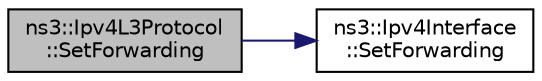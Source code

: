 digraph "ns3::Ipv4L3Protocol::SetForwarding"
{
 // LATEX_PDF_SIZE
  edge [fontname="Helvetica",fontsize="10",labelfontname="Helvetica",labelfontsize="10"];
  node [fontname="Helvetica",fontsize="10",shape=record];
  rankdir="LR";
  Node1 [label="ns3::Ipv4L3Protocol\l::SetForwarding",height=0.2,width=0.4,color="black", fillcolor="grey75", style="filled", fontcolor="black",tooltip=" "];
  Node1 -> Node2 [color="midnightblue",fontsize="10",style="solid",fontname="Helvetica"];
  Node2 [label="ns3::Ipv4Interface\l::SetForwarding",height=0.2,width=0.4,color="black", fillcolor="white", style="filled",URL="$classns3_1_1_ipv4_interface.html#af432899ba662d443a92dbec63b187f3f",tooltip=" "];
}
